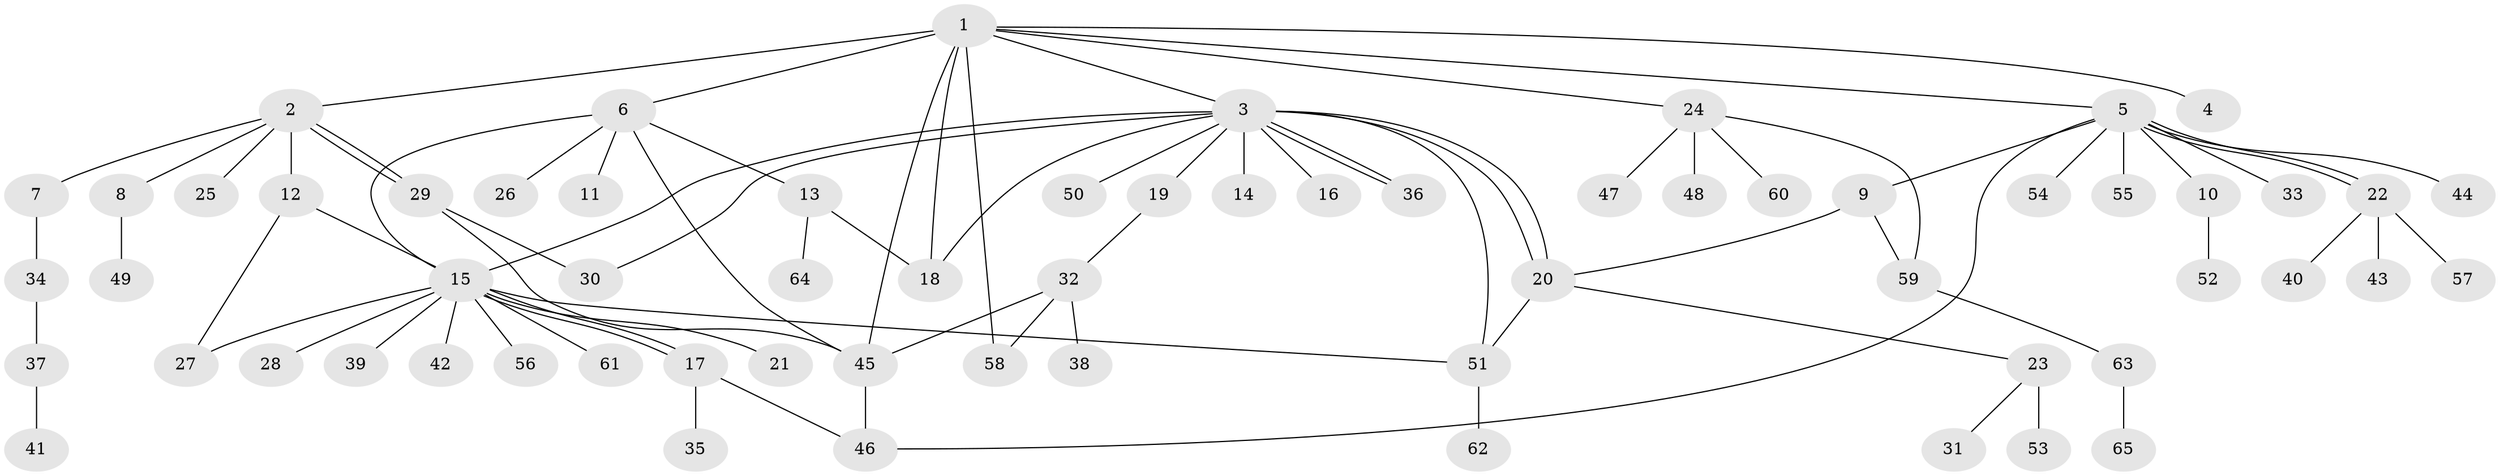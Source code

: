 // Generated by graph-tools (version 1.1) at 2025/47/03/09/25 04:47:44]
// undirected, 65 vertices, 85 edges
graph export_dot {
graph [start="1"]
  node [color=gray90,style=filled];
  1;
  2;
  3;
  4;
  5;
  6;
  7;
  8;
  9;
  10;
  11;
  12;
  13;
  14;
  15;
  16;
  17;
  18;
  19;
  20;
  21;
  22;
  23;
  24;
  25;
  26;
  27;
  28;
  29;
  30;
  31;
  32;
  33;
  34;
  35;
  36;
  37;
  38;
  39;
  40;
  41;
  42;
  43;
  44;
  45;
  46;
  47;
  48;
  49;
  50;
  51;
  52;
  53;
  54;
  55;
  56;
  57;
  58;
  59;
  60;
  61;
  62;
  63;
  64;
  65;
  1 -- 2;
  1 -- 3;
  1 -- 4;
  1 -- 5;
  1 -- 6;
  1 -- 18;
  1 -- 24;
  1 -- 45;
  1 -- 58;
  2 -- 7;
  2 -- 8;
  2 -- 12;
  2 -- 25;
  2 -- 29;
  2 -- 29;
  3 -- 14;
  3 -- 15;
  3 -- 16;
  3 -- 18;
  3 -- 19;
  3 -- 20;
  3 -- 20;
  3 -- 30;
  3 -- 36;
  3 -- 36;
  3 -- 50;
  3 -- 51;
  5 -- 9;
  5 -- 10;
  5 -- 22;
  5 -- 22;
  5 -- 33;
  5 -- 44;
  5 -- 46;
  5 -- 54;
  5 -- 55;
  6 -- 11;
  6 -- 13;
  6 -- 15;
  6 -- 26;
  6 -- 45;
  7 -- 34;
  8 -- 49;
  9 -- 20;
  9 -- 59;
  10 -- 52;
  12 -- 15;
  12 -- 27;
  13 -- 18;
  13 -- 64;
  15 -- 17;
  15 -- 17;
  15 -- 21;
  15 -- 27;
  15 -- 28;
  15 -- 39;
  15 -- 42;
  15 -- 51;
  15 -- 56;
  15 -- 61;
  17 -- 35;
  17 -- 46;
  19 -- 32;
  20 -- 23;
  20 -- 51;
  22 -- 40;
  22 -- 43;
  22 -- 57;
  23 -- 31;
  23 -- 53;
  24 -- 47;
  24 -- 48;
  24 -- 59;
  24 -- 60;
  29 -- 30;
  29 -- 45;
  32 -- 38;
  32 -- 45;
  32 -- 58;
  34 -- 37;
  37 -- 41;
  45 -- 46;
  51 -- 62;
  59 -- 63;
  63 -- 65;
}
